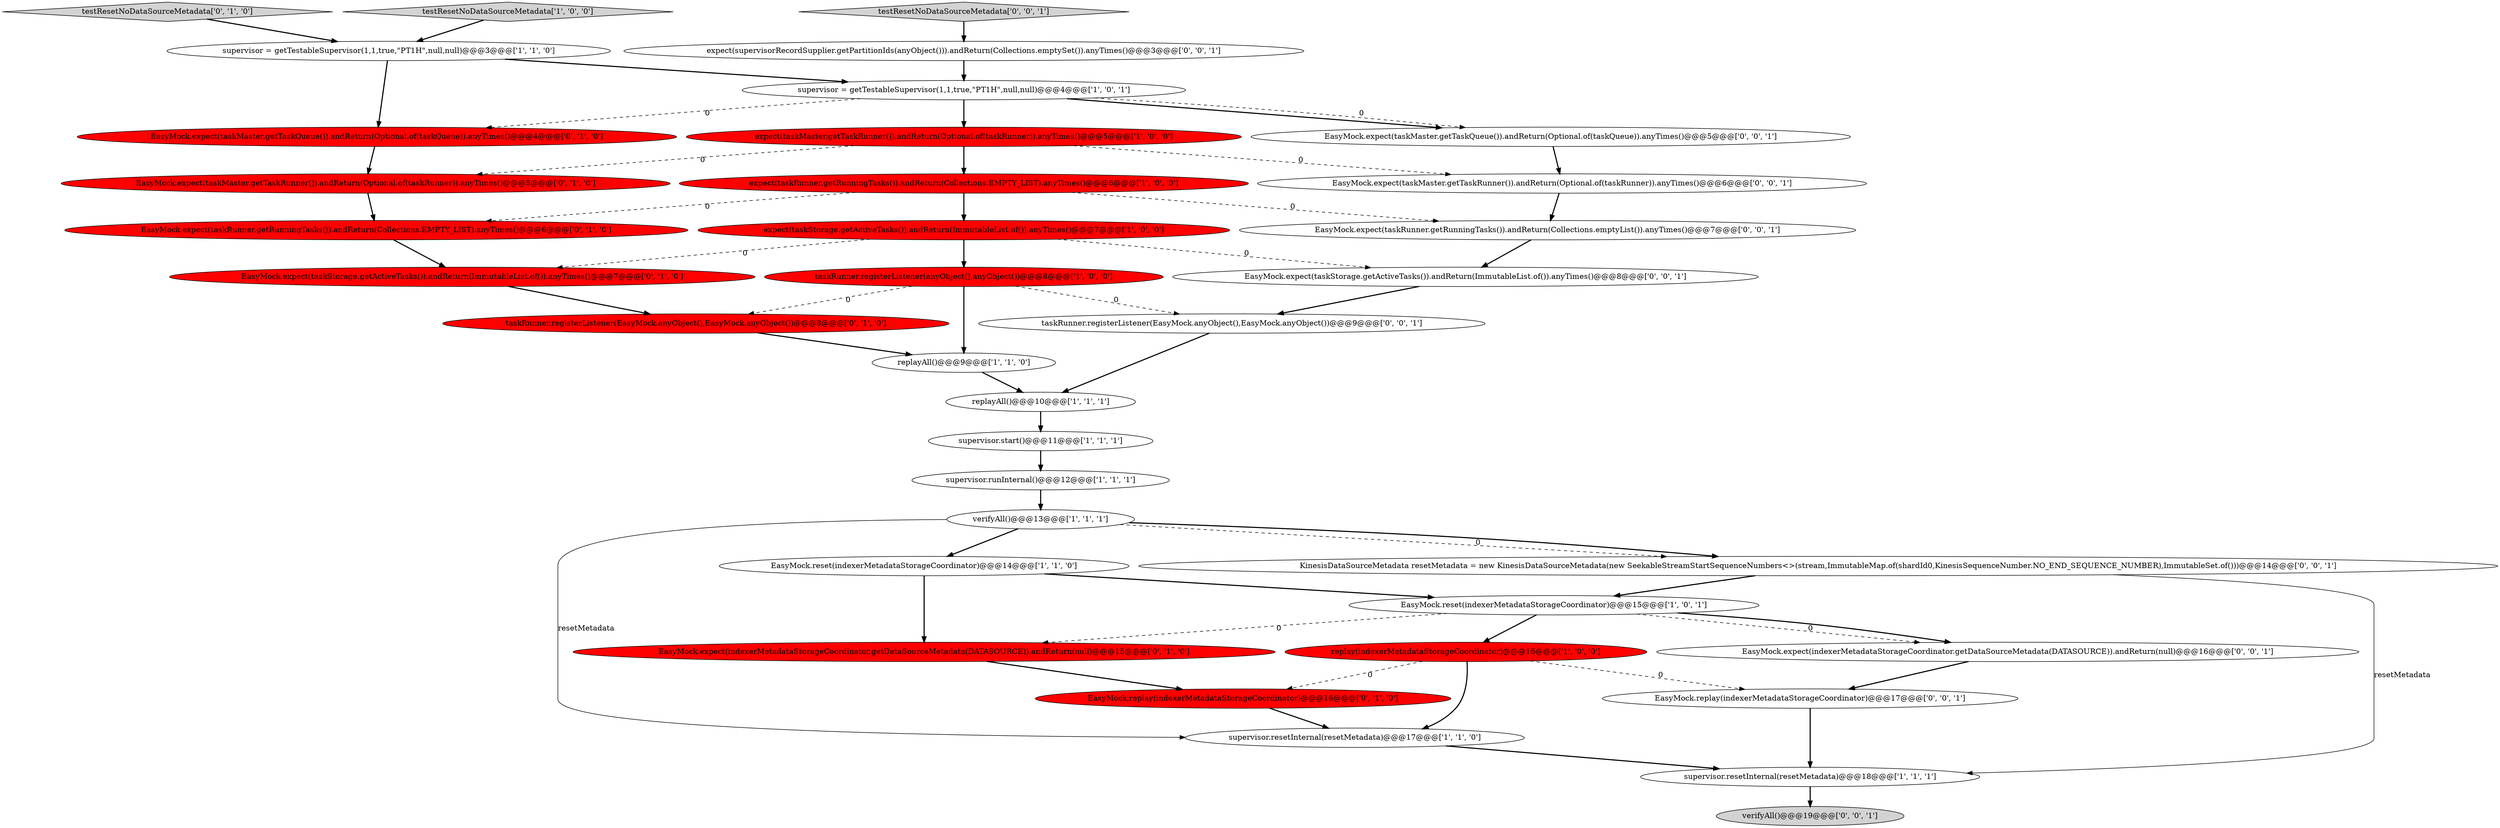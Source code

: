digraph {
17 [style = filled, label = "EasyMock.expect(taskMaster.getTaskQueue()).andReturn(Optional.of(taskQueue)).anyTimes()@@@4@@@['0', '1', '0']", fillcolor = red, shape = ellipse image = "AAA1AAABBB2BBB"];
14 [style = filled, label = "replay(indexerMetadataStorageCoordinator)@@@16@@@['1', '0', '0']", fillcolor = red, shape = ellipse image = "AAA1AAABBB1BBB"];
2 [style = filled, label = "supervisor.runInternal()@@@12@@@['1', '1', '1']", fillcolor = white, shape = ellipse image = "AAA0AAABBB1BBB"];
15 [style = filled, label = "supervisor.resetInternal(resetMetadata)@@@18@@@['1', '1', '1']", fillcolor = white, shape = ellipse image = "AAA0AAABBB1BBB"];
28 [style = filled, label = "testResetNoDataSourceMetadata['0', '0', '1']", fillcolor = lightgray, shape = diamond image = "AAA0AAABBB3BBB"];
3 [style = filled, label = "testResetNoDataSourceMetadata['1', '0', '0']", fillcolor = lightgray, shape = diamond image = "AAA0AAABBB1BBB"];
6 [style = filled, label = "verifyAll()@@@13@@@['1', '1', '1']", fillcolor = white, shape = ellipse image = "AAA0AAABBB1BBB"];
21 [style = filled, label = "EasyMock.expect(indexerMetadataStorageCoordinator.getDataSourceMetadata(DATASOURCE)).andReturn(null)@@@15@@@['0', '1', '0']", fillcolor = red, shape = ellipse image = "AAA1AAABBB2BBB"];
5 [style = filled, label = "supervisor = getTestableSupervisor(1,1,true,\"PT1H\",null,null)@@@4@@@['1', '0', '1']", fillcolor = white, shape = ellipse image = "AAA0AAABBB1BBB"];
10 [style = filled, label = "supervisor.start()@@@11@@@['1', '1', '1']", fillcolor = white, shape = ellipse image = "AAA0AAABBB1BBB"];
29 [style = filled, label = "expect(supervisorRecordSupplier.getPartitionIds(anyObject())).andReturn(Collections.emptySet()).anyTimes()@@@3@@@['0', '0', '1']", fillcolor = white, shape = ellipse image = "AAA0AAABBB3BBB"];
19 [style = filled, label = "testResetNoDataSourceMetadata['0', '1', '0']", fillcolor = lightgray, shape = diamond image = "AAA0AAABBB2BBB"];
35 [style = filled, label = "EasyMock.expect(taskStorage.getActiveTasks()).andReturn(ImmutableList.of()).anyTimes()@@@8@@@['0', '0', '1']", fillcolor = white, shape = ellipse image = "AAA0AAABBB3BBB"];
13 [style = filled, label = "EasyMock.reset(indexerMetadataStorageCoordinator)@@@14@@@['1', '1', '0']", fillcolor = white, shape = ellipse image = "AAA0AAABBB1BBB"];
4 [style = filled, label = "EasyMock.reset(indexerMetadataStorageCoordinator)@@@15@@@['1', '0', '1']", fillcolor = white, shape = ellipse image = "AAA0AAABBB1BBB"];
33 [style = filled, label = "KinesisDataSourceMetadata resetMetadata = new KinesisDataSourceMetadata(new SeekableStreamStartSequenceNumbers<>(stream,ImmutableMap.of(shardId0,KinesisSequenceNumber.NO_END_SEQUENCE_NUMBER),ImmutableSet.of()))@@@14@@@['0', '0', '1']", fillcolor = white, shape = ellipse image = "AAA0AAABBB3BBB"];
18 [style = filled, label = "taskRunner.registerListener(EasyMock.anyObject(),EasyMock.anyObject())@@@8@@@['0', '1', '0']", fillcolor = red, shape = ellipse image = "AAA1AAABBB2BBB"];
25 [style = filled, label = "EasyMock.replay(indexerMetadataStorageCoordinator)@@@17@@@['0', '0', '1']", fillcolor = white, shape = ellipse image = "AAA0AAABBB3BBB"];
8 [style = filled, label = "expect(taskStorage.getActiveTasks()).andReturn(ImmutableList.of()).anyTimes()@@@7@@@['1', '0', '0']", fillcolor = red, shape = ellipse image = "AAA1AAABBB1BBB"];
11 [style = filled, label = "supervisor.resetInternal(resetMetadata)@@@17@@@['1', '1', '0']", fillcolor = white, shape = ellipse image = "AAA0AAABBB1BBB"];
12 [style = filled, label = "taskRunner.registerListener(anyObject(),anyObject())@@@8@@@['1', '0', '0']", fillcolor = red, shape = ellipse image = "AAA1AAABBB1BBB"];
30 [style = filled, label = "EasyMock.expect(taskRunner.getRunningTasks()).andReturn(Collections.emptyList()).anyTimes()@@@7@@@['0', '0', '1']", fillcolor = white, shape = ellipse image = "AAA0AAABBB3BBB"];
20 [style = filled, label = "EasyMock.expect(taskMaster.getTaskRunner()).andReturn(Optional.of(taskRunner)).anyTimes()@@@5@@@['0', '1', '0']", fillcolor = red, shape = ellipse image = "AAA1AAABBB2BBB"];
26 [style = filled, label = "EasyMock.expect(taskMaster.getTaskRunner()).andReturn(Optional.of(taskRunner)).anyTimes()@@@6@@@['0', '0', '1']", fillcolor = white, shape = ellipse image = "AAA0AAABBB3BBB"];
27 [style = filled, label = "verifyAll()@@@19@@@['0', '0', '1']", fillcolor = lightgray, shape = ellipse image = "AAA0AAABBB3BBB"];
0 [style = filled, label = "expect(taskMaster.getTaskRunner()).andReturn(Optional.of(taskRunner)).anyTimes()@@@5@@@['1', '0', '0']", fillcolor = red, shape = ellipse image = "AAA1AAABBB1BBB"];
7 [style = filled, label = "expect(taskRunner.getRunningTasks()).andReturn(Collections.EMPTY_LIST).anyTimes()@@@6@@@['1', '0', '0']", fillcolor = red, shape = ellipse image = "AAA1AAABBB1BBB"];
32 [style = filled, label = "EasyMock.expect(taskMaster.getTaskQueue()).andReturn(Optional.of(taskQueue)).anyTimes()@@@5@@@['0', '0', '1']", fillcolor = white, shape = ellipse image = "AAA0AAABBB3BBB"];
9 [style = filled, label = "replayAll()@@@10@@@['1', '1', '1']", fillcolor = white, shape = ellipse image = "AAA0AAABBB1BBB"];
23 [style = filled, label = "EasyMock.expect(taskRunner.getRunningTasks()).andReturn(Collections.EMPTY_LIST).anyTimes()@@@6@@@['0', '1', '0']", fillcolor = red, shape = ellipse image = "AAA1AAABBB2BBB"];
34 [style = filled, label = "EasyMock.expect(indexerMetadataStorageCoordinator.getDataSourceMetadata(DATASOURCE)).andReturn(null)@@@16@@@['0', '0', '1']", fillcolor = white, shape = ellipse image = "AAA0AAABBB3BBB"];
24 [style = filled, label = "EasyMock.expect(taskStorage.getActiveTasks()).andReturn(ImmutableList.of()).anyTimes()@@@7@@@['0', '1', '0']", fillcolor = red, shape = ellipse image = "AAA1AAABBB2BBB"];
22 [style = filled, label = "EasyMock.replay(indexerMetadataStorageCoordinator)@@@16@@@['0', '1', '0']", fillcolor = red, shape = ellipse image = "AAA1AAABBB2BBB"];
16 [style = filled, label = "replayAll()@@@9@@@['1', '1', '0']", fillcolor = white, shape = ellipse image = "AAA0AAABBB1BBB"];
31 [style = filled, label = "taskRunner.registerListener(EasyMock.anyObject(),EasyMock.anyObject())@@@9@@@['0', '0', '1']", fillcolor = white, shape = ellipse image = "AAA0AAABBB3BBB"];
1 [style = filled, label = "supervisor = getTestableSupervisor(1,1,true,\"PT1H\",null,null)@@@3@@@['1', '1', '0']", fillcolor = white, shape = ellipse image = "AAA0AAABBB1BBB"];
1->5 [style = bold, label=""];
28->29 [style = bold, label=""];
35->31 [style = bold, label=""];
4->14 [style = bold, label=""];
29->5 [style = bold, label=""];
34->25 [style = bold, label=""];
7->23 [style = dashed, label="0"];
3->1 [style = bold, label=""];
31->9 [style = bold, label=""];
2->6 [style = bold, label=""];
14->25 [style = dashed, label="0"];
33->4 [style = bold, label=""];
6->11 [style = solid, label="resetMetadata"];
8->35 [style = dashed, label="0"];
12->31 [style = dashed, label="0"];
14->22 [style = dashed, label="0"];
0->26 [style = dashed, label="0"];
12->16 [style = bold, label=""];
9->10 [style = bold, label=""];
8->24 [style = dashed, label="0"];
7->8 [style = bold, label=""];
0->20 [style = dashed, label="0"];
24->18 [style = bold, label=""];
4->21 [style = dashed, label="0"];
32->26 [style = bold, label=""];
6->33 [style = dashed, label="0"];
11->15 [style = bold, label=""];
1->17 [style = bold, label=""];
0->7 [style = bold, label=""];
26->30 [style = bold, label=""];
5->32 [style = bold, label=""];
5->32 [style = dashed, label="0"];
19->1 [style = bold, label=""];
23->24 [style = bold, label=""];
30->35 [style = bold, label=""];
20->23 [style = bold, label=""];
5->17 [style = dashed, label="0"];
5->0 [style = bold, label=""];
21->22 [style = bold, label=""];
6->33 [style = bold, label=""];
6->13 [style = bold, label=""];
7->30 [style = dashed, label="0"];
4->34 [style = dashed, label="0"];
8->12 [style = bold, label=""];
25->15 [style = bold, label=""];
12->18 [style = dashed, label="0"];
10->2 [style = bold, label=""];
33->15 [style = solid, label="resetMetadata"];
13->21 [style = bold, label=""];
15->27 [style = bold, label=""];
14->11 [style = bold, label=""];
22->11 [style = bold, label=""];
16->9 [style = bold, label=""];
4->34 [style = bold, label=""];
17->20 [style = bold, label=""];
13->4 [style = bold, label=""];
18->16 [style = bold, label=""];
}
